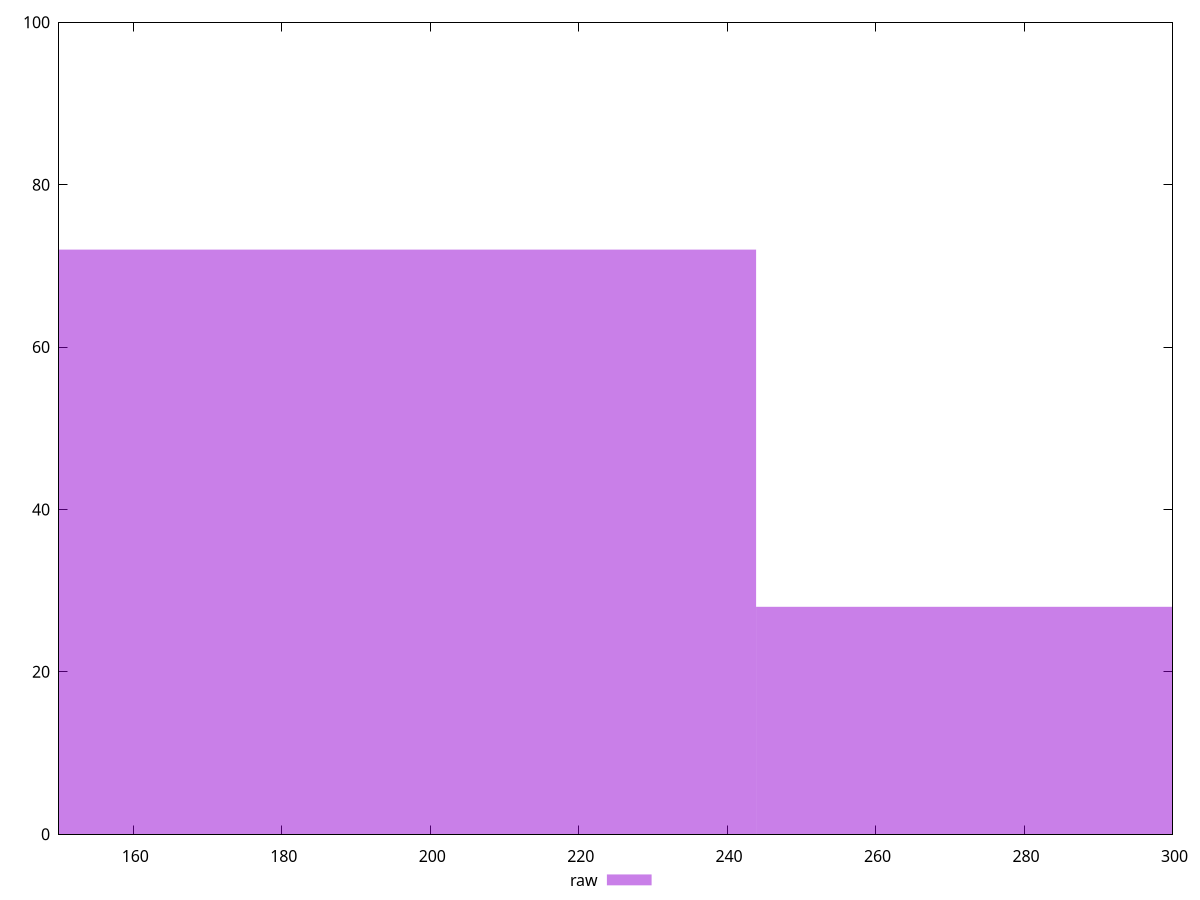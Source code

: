 reset

$raw <<EOF
162.60502048054795 72
325.2100409610959 28
EOF

set key outside below
set boxwidth 162.60502048054795
set xrange [150:300]
set yrange [0:100]
set trange [0:100]
set style fill transparent solid 0.5 noborder
set terminal svg size 640, 490 enhanced background rgb 'white'
set output "report_00019_2021-02-10T18-14-37.922Z//offscreen-images/samples/pages/raw/histogram.svg"

plot $raw title "raw" with boxes

reset
